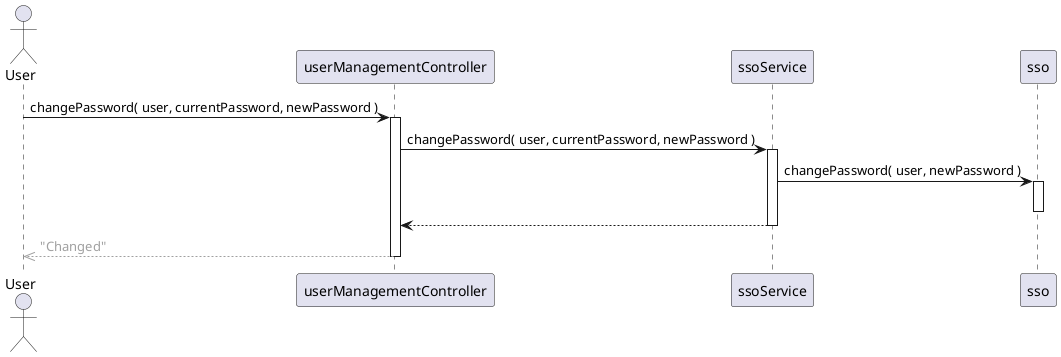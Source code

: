 @startuml

actor user as "User"
participant umc as "userManagementController"
participant ssos as "ssoService"

user -> umc : changePassword( user, currentPassword, newPassword )
activate umc
  umc -> ssos : changePassword( user, currentPassword, newPassword )
  activate ssos
    ssos -> sso : changePassword( user, newPassword )
    activate sso
    deactivate sso
    ssos --> umc
  deactivate ssos

  umc -[#a0a0a0]->> user : <font color="#a0a0a0">"Changed"</font>
deactivate umc


@enduml

